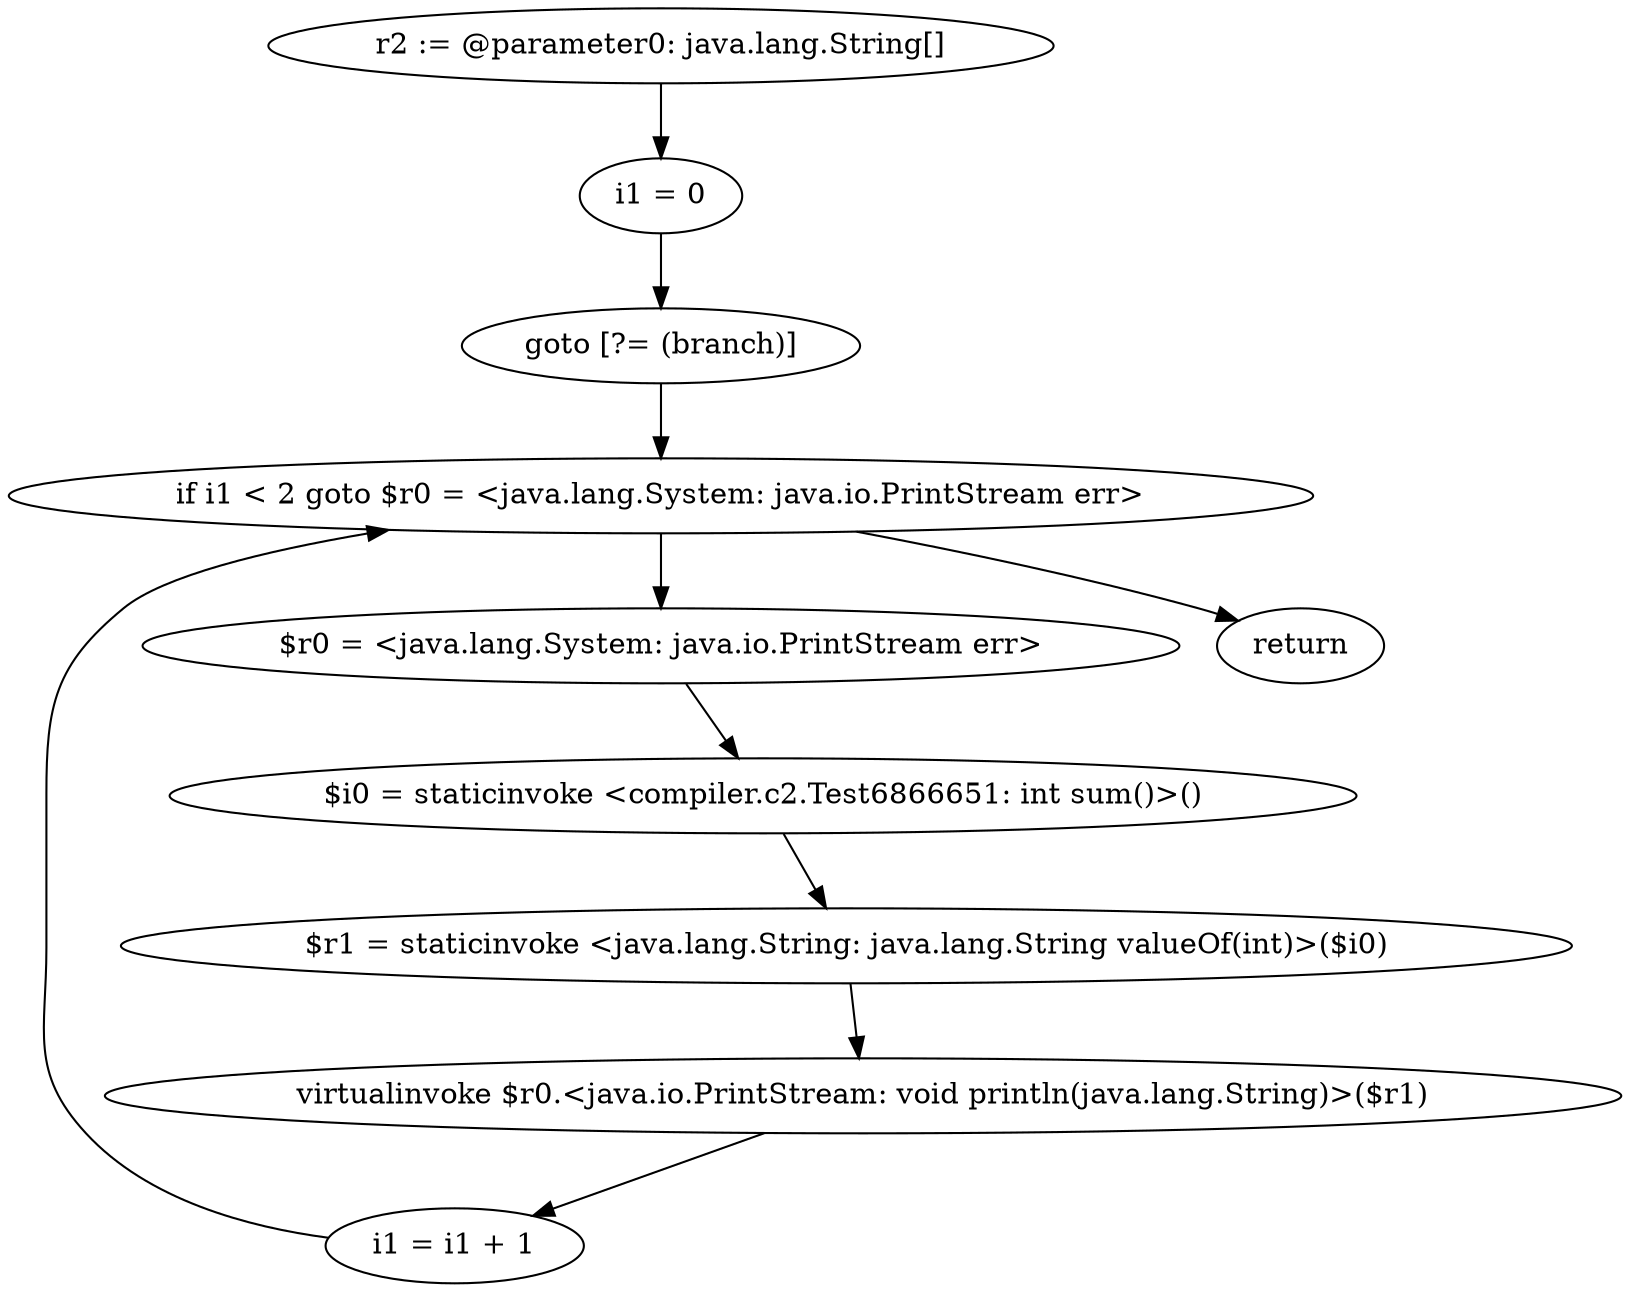 digraph "unitGraph" {
    "r2 := @parameter0: java.lang.String[]"
    "i1 = 0"
    "goto [?= (branch)]"
    "$r0 = <java.lang.System: java.io.PrintStream err>"
    "$i0 = staticinvoke <compiler.c2.Test6866651: int sum()>()"
    "$r1 = staticinvoke <java.lang.String: java.lang.String valueOf(int)>($i0)"
    "virtualinvoke $r0.<java.io.PrintStream: void println(java.lang.String)>($r1)"
    "i1 = i1 + 1"
    "if i1 < 2 goto $r0 = <java.lang.System: java.io.PrintStream err>"
    "return"
    "r2 := @parameter0: java.lang.String[]"->"i1 = 0";
    "i1 = 0"->"goto [?= (branch)]";
    "goto [?= (branch)]"->"if i1 < 2 goto $r0 = <java.lang.System: java.io.PrintStream err>";
    "$r0 = <java.lang.System: java.io.PrintStream err>"->"$i0 = staticinvoke <compiler.c2.Test6866651: int sum()>()";
    "$i0 = staticinvoke <compiler.c2.Test6866651: int sum()>()"->"$r1 = staticinvoke <java.lang.String: java.lang.String valueOf(int)>($i0)";
    "$r1 = staticinvoke <java.lang.String: java.lang.String valueOf(int)>($i0)"->"virtualinvoke $r0.<java.io.PrintStream: void println(java.lang.String)>($r1)";
    "virtualinvoke $r0.<java.io.PrintStream: void println(java.lang.String)>($r1)"->"i1 = i1 + 1";
    "i1 = i1 + 1"->"if i1 < 2 goto $r0 = <java.lang.System: java.io.PrintStream err>";
    "if i1 < 2 goto $r0 = <java.lang.System: java.io.PrintStream err>"->"return";
    "if i1 < 2 goto $r0 = <java.lang.System: java.io.PrintStream err>"->"$r0 = <java.lang.System: java.io.PrintStream err>";
}
